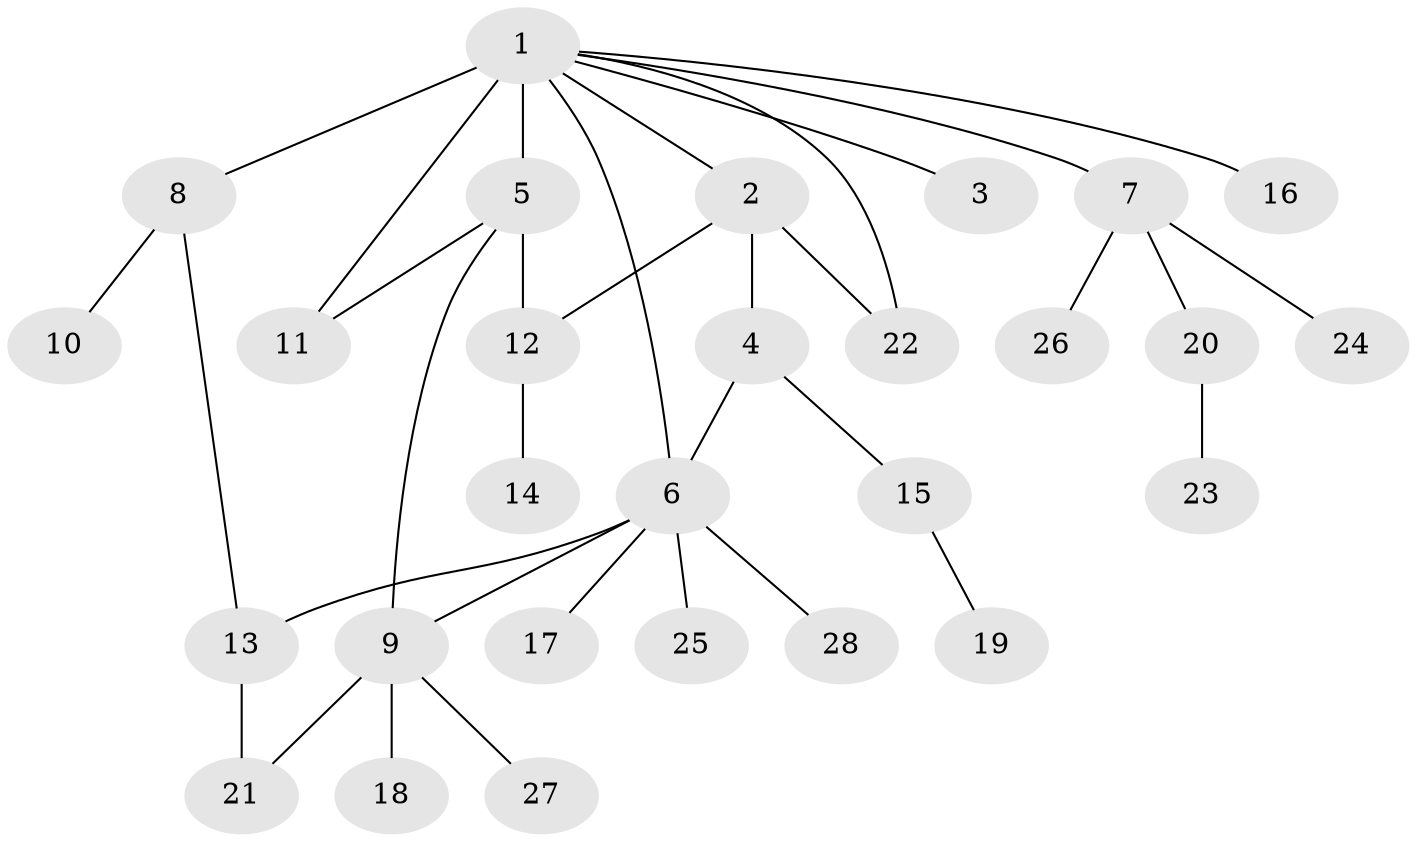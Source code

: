 // original degree distribution, {22: 0.01818181818181818, 5: 0.03636363636363636, 2: 0.2, 3: 0.07272727272727272, 1: 0.5818181818181818, 10: 0.01818181818181818, 4: 0.03636363636363636, 6: 0.03636363636363636}
// Generated by graph-tools (version 1.1) at 2025/35/03/09/25 02:35:33]
// undirected, 28 vertices, 34 edges
graph export_dot {
graph [start="1"]
  node [color=gray90,style=filled];
  1;
  2;
  3;
  4;
  5;
  6;
  7;
  8;
  9;
  10;
  11;
  12;
  13;
  14;
  15;
  16;
  17;
  18;
  19;
  20;
  21;
  22;
  23;
  24;
  25;
  26;
  27;
  28;
  1 -- 2 [weight=1.0];
  1 -- 3 [weight=1.0];
  1 -- 5 [weight=10.0];
  1 -- 6 [weight=1.0];
  1 -- 7 [weight=1.0];
  1 -- 8 [weight=1.0];
  1 -- 11 [weight=1.0];
  1 -- 16 [weight=2.0];
  1 -- 22 [weight=1.0];
  2 -- 4 [weight=1.0];
  2 -- 12 [weight=1.0];
  2 -- 22 [weight=1.0];
  4 -- 6 [weight=1.0];
  4 -- 15 [weight=1.0];
  5 -- 9 [weight=1.0];
  5 -- 11 [weight=1.0];
  5 -- 12 [weight=1.0];
  6 -- 9 [weight=1.0];
  6 -- 13 [weight=1.0];
  6 -- 17 [weight=1.0];
  6 -- 25 [weight=1.0];
  6 -- 28 [weight=1.0];
  7 -- 20 [weight=1.0];
  7 -- 24 [weight=1.0];
  7 -- 26 [weight=1.0];
  8 -- 10 [weight=1.0];
  8 -- 13 [weight=1.0];
  9 -- 18 [weight=1.0];
  9 -- 21 [weight=1.0];
  9 -- 27 [weight=1.0];
  12 -- 14 [weight=3.0];
  13 -- 21 [weight=1.0];
  15 -- 19 [weight=1.0];
  20 -- 23 [weight=1.0];
}
